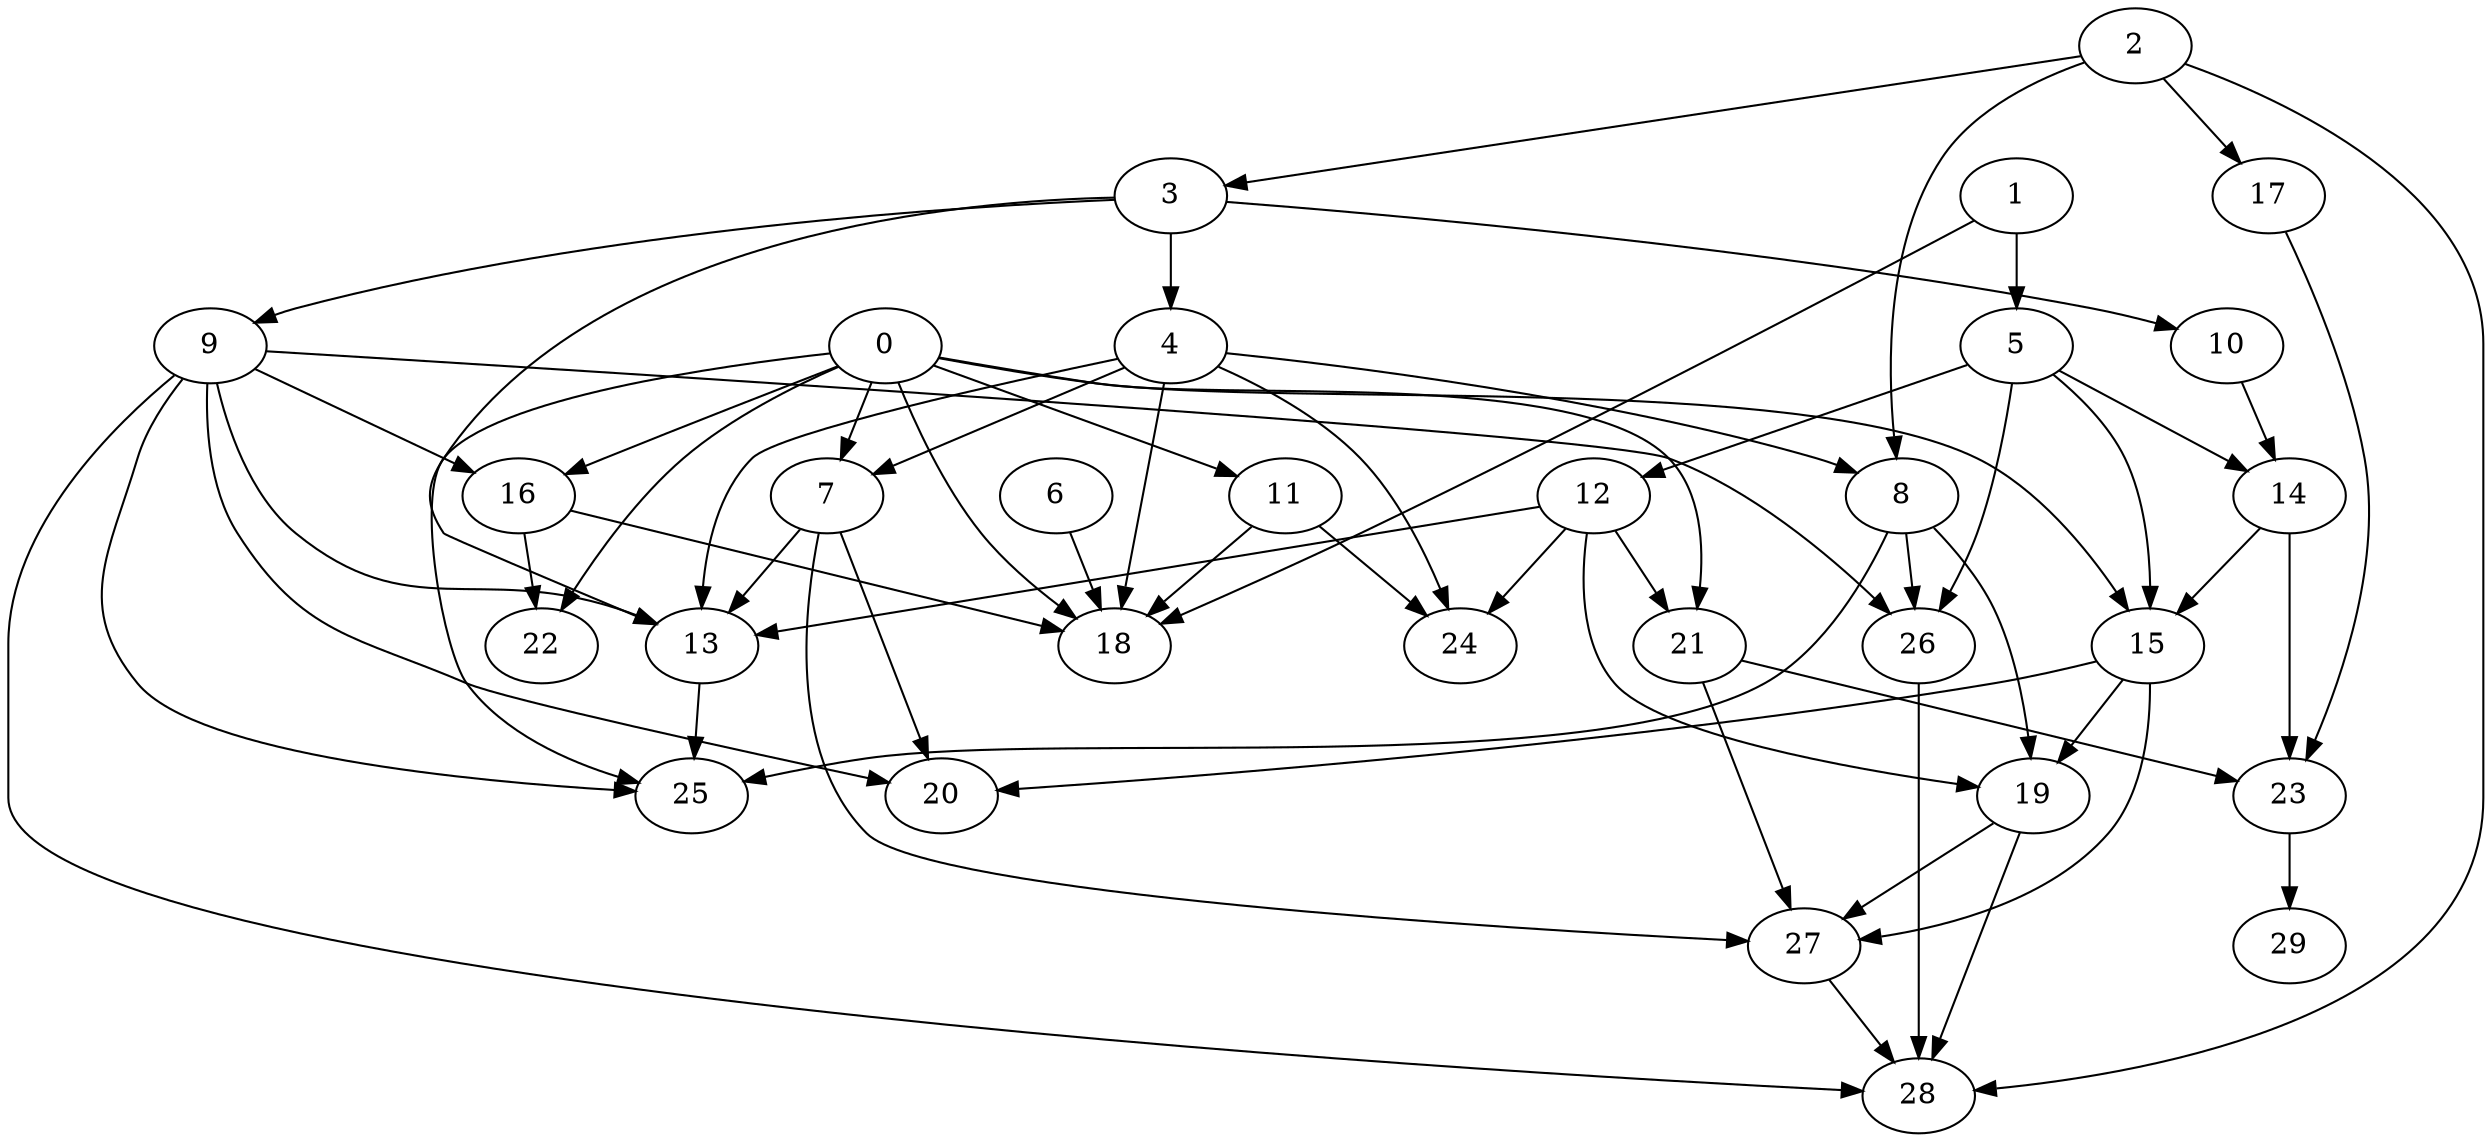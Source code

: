 digraph "Random_Nodes_30_Density_2.10_CCR_9.99_WeightType_Random" {
	graph ["Duplicate states"=0,
		GraphType=Random,
		"Max states in OPEN"=0,
		Modes="120000ms; topo-ordered tasks, ; Pruning: task equivalence, fixed order ready list, ; F-value: ; Optimisation: best schedule length (\
SL) optimisation on equal, ",
		NumberOfTasks=30,
		"Pruned using list schedule length"=5177229,
		"States removed from OPEN"=0,
		TargetSystem="Homogeneous-2",
		"Time to schedule (ms)"=4376,
		"Total idle time"=0,
		"Total schedule length"=85,
		"Total sequential time"=170,
		"Total states created"=9923506
	];
	2	["Finish time"=8,
		Processor=0,
		"Start time"=0,
		Weight=8];
	3	["Finish time"=15,
		Processor=0,
		"Start time"=8,
		Weight=7];
	2 -> 3	[Weight=27];
	17	["Finish time"=66,
		Processor=1,
		"Start time"=59,
		Weight=7];
	2 -> 17	[Weight=23];
	8	["Finish time"=37,
		Processor=0,
		"Start time"=27,
		Weight=10];
	2 -> 8	[Weight=27];
	28	["Finish time"=85,
		Processor=0,
		"Start time"=80,
		Weight=5];
	2 -> 28	[Weight=23];
	1	["Finish time"=12,
		Processor=1,
		"Start time"=10,
		Weight=2];
	5	["Finish time"=22,
		Processor=1,
		"Start time"=12,
		Weight=10];
	1 -> 5	[Weight=9];
	18	["Finish time"=49,
		Processor=1,
		"Start time"=45,
		Weight=4];
	1 -> 18	[Weight=23];
	12	["Finish time"=29,
		Processor=1,
		"Start time"=22,
		Weight=7];
	5 -> 12	[Weight=45];
	14	["Finish time"=45,
		Processor=1,
		"Start time"=42,
		Weight=3];
	5 -> 14	[Weight=23];
	15	["Finish time"=65,
		Processor=0,
		"Start time"=60,
		Weight=5];
	5 -> 15	[Weight=18];
	26	["Finish time"=39,
		Processor=0,
		"Start time"=37,
		Weight=2];
	5 -> 26	[Weight=9];
	4	["Finish time"=27,
		Processor=0,
		"Start time"=20,
		Weight=7];
	3 -> 4	[Weight=27];
	10	["Finish time"=42,
		Processor=1,
		"Start time"=39,
		Weight=3];
	3 -> 10	[Weight=18];
	9	["Finish time"=20,
		Processor=0,
		"Start time"=15,
		Weight=5];
	3 -> 9	[Weight=27];
	13	["Finish time"=57,
		Processor=0,
		"Start time"=49,
		Weight=8];
	3 -> 13	[Weight=14];
	4 -> 8	[Weight=32];
	7	["Finish time"=49,
		Processor=0,
		"Start time"=39,
		Weight=10];
	4 -> 7	[Weight=23];
	4 -> 13	[Weight=41];
	24	["Finish time"=85,
		Processor=1,
		"Start time"=78,
		Weight=7];
	4 -> 24	[Weight=45];
	4 -> 18	[Weight=18];
	10 -> 14	[Weight=36];
	21	["Finish time"=59,
		Processor=1,
		"Start time"=49,
		Weight=10];
	12 -> 21	[Weight=45];
	19	["Finish time"=77,
		Processor=0,
		"Start time"=75,
		Weight=2];
	12 -> 19	[Weight=36];
	12 -> 13	[Weight=18];
	12 -> 24	[Weight=27];
	23	["Finish time"=70,
		Processor=1,
		"Start time"=66,
		Weight=4];
	17 -> 23	[Weight=45];
	0	["Finish time"=10,
		Processor=1,
		"Start time"=5,
		Weight=5];
	0 -> 15	[Weight=14];
	0 -> 21	[Weight=27];
	0 -> 7	[Weight=23];
	16	["Finish time"=36,
		Processor=1,
		"Start time"=34,
		Weight=2];
	0 -> 16	[Weight=41];
	11	["Finish time"=34,
		Processor=1,
		"Start time"=29,
		Weight=5];
	0 -> 11	[Weight=23];
	0 -> 18	[Weight=27];
	22	["Finish time"=39,
		Processor=1,
		"Start time"=36,
		Weight=3];
	0 -> 22	[Weight=14];
	25	["Finish time"=60,
		Processor=0,
		"Start time"=57,
		Weight=3];
	0 -> 25	[Weight=45];
	8 -> 26	[Weight=36];
	8 -> 19	[Weight=36];
	8 -> 25	[Weight=9];
	9 -> 26	[Weight=41];
	9 -> 16	[Weight=14];
	9 -> 13	[Weight=27];
	20	["Finish time"=75,
		Processor=0,
		"Start time"=65,
		Weight=10];
	9 -> 20	[Weight=9];
	9 -> 28	[Weight=45];
	9 -> 25	[Weight=45];
	14 -> 15	[Weight=14];
	14 -> 23	[Weight=41];
	15 -> 19	[Weight=32];
	27	["Finish time"=80,
		Processor=0,
		"Start time"=77,
		Weight=3];
	15 -> 27	[Weight=45];
	15 -> 20	[Weight=27];
	21 -> 23	[Weight=9];
	21 -> 27	[Weight=9];
	7 -> 13	[Weight=32];
	7 -> 27	[Weight=23];
	7 -> 20	[Weight=27];
	26 -> 28	[Weight=45];
	16 -> 18	[Weight=45];
	16 -> 22	[Weight=23];
	11 -> 24	[Weight=36];
	11 -> 18	[Weight=14];
	29	["Finish time"=78,
		Processor=1,
		"Start time"=70,
		Weight=8];
	23 -> 29	[Weight=36];
	6	["Finish time"=5,
		Processor=1,
		"Start time"=0,
		Weight=5];
	6 -> 18	[Weight=36];
	19 -> 27	[Weight=18];
	19 -> 28	[Weight=14];
	13 -> 25	[Weight=9];
	27 -> 28	[Weight=9];
}
